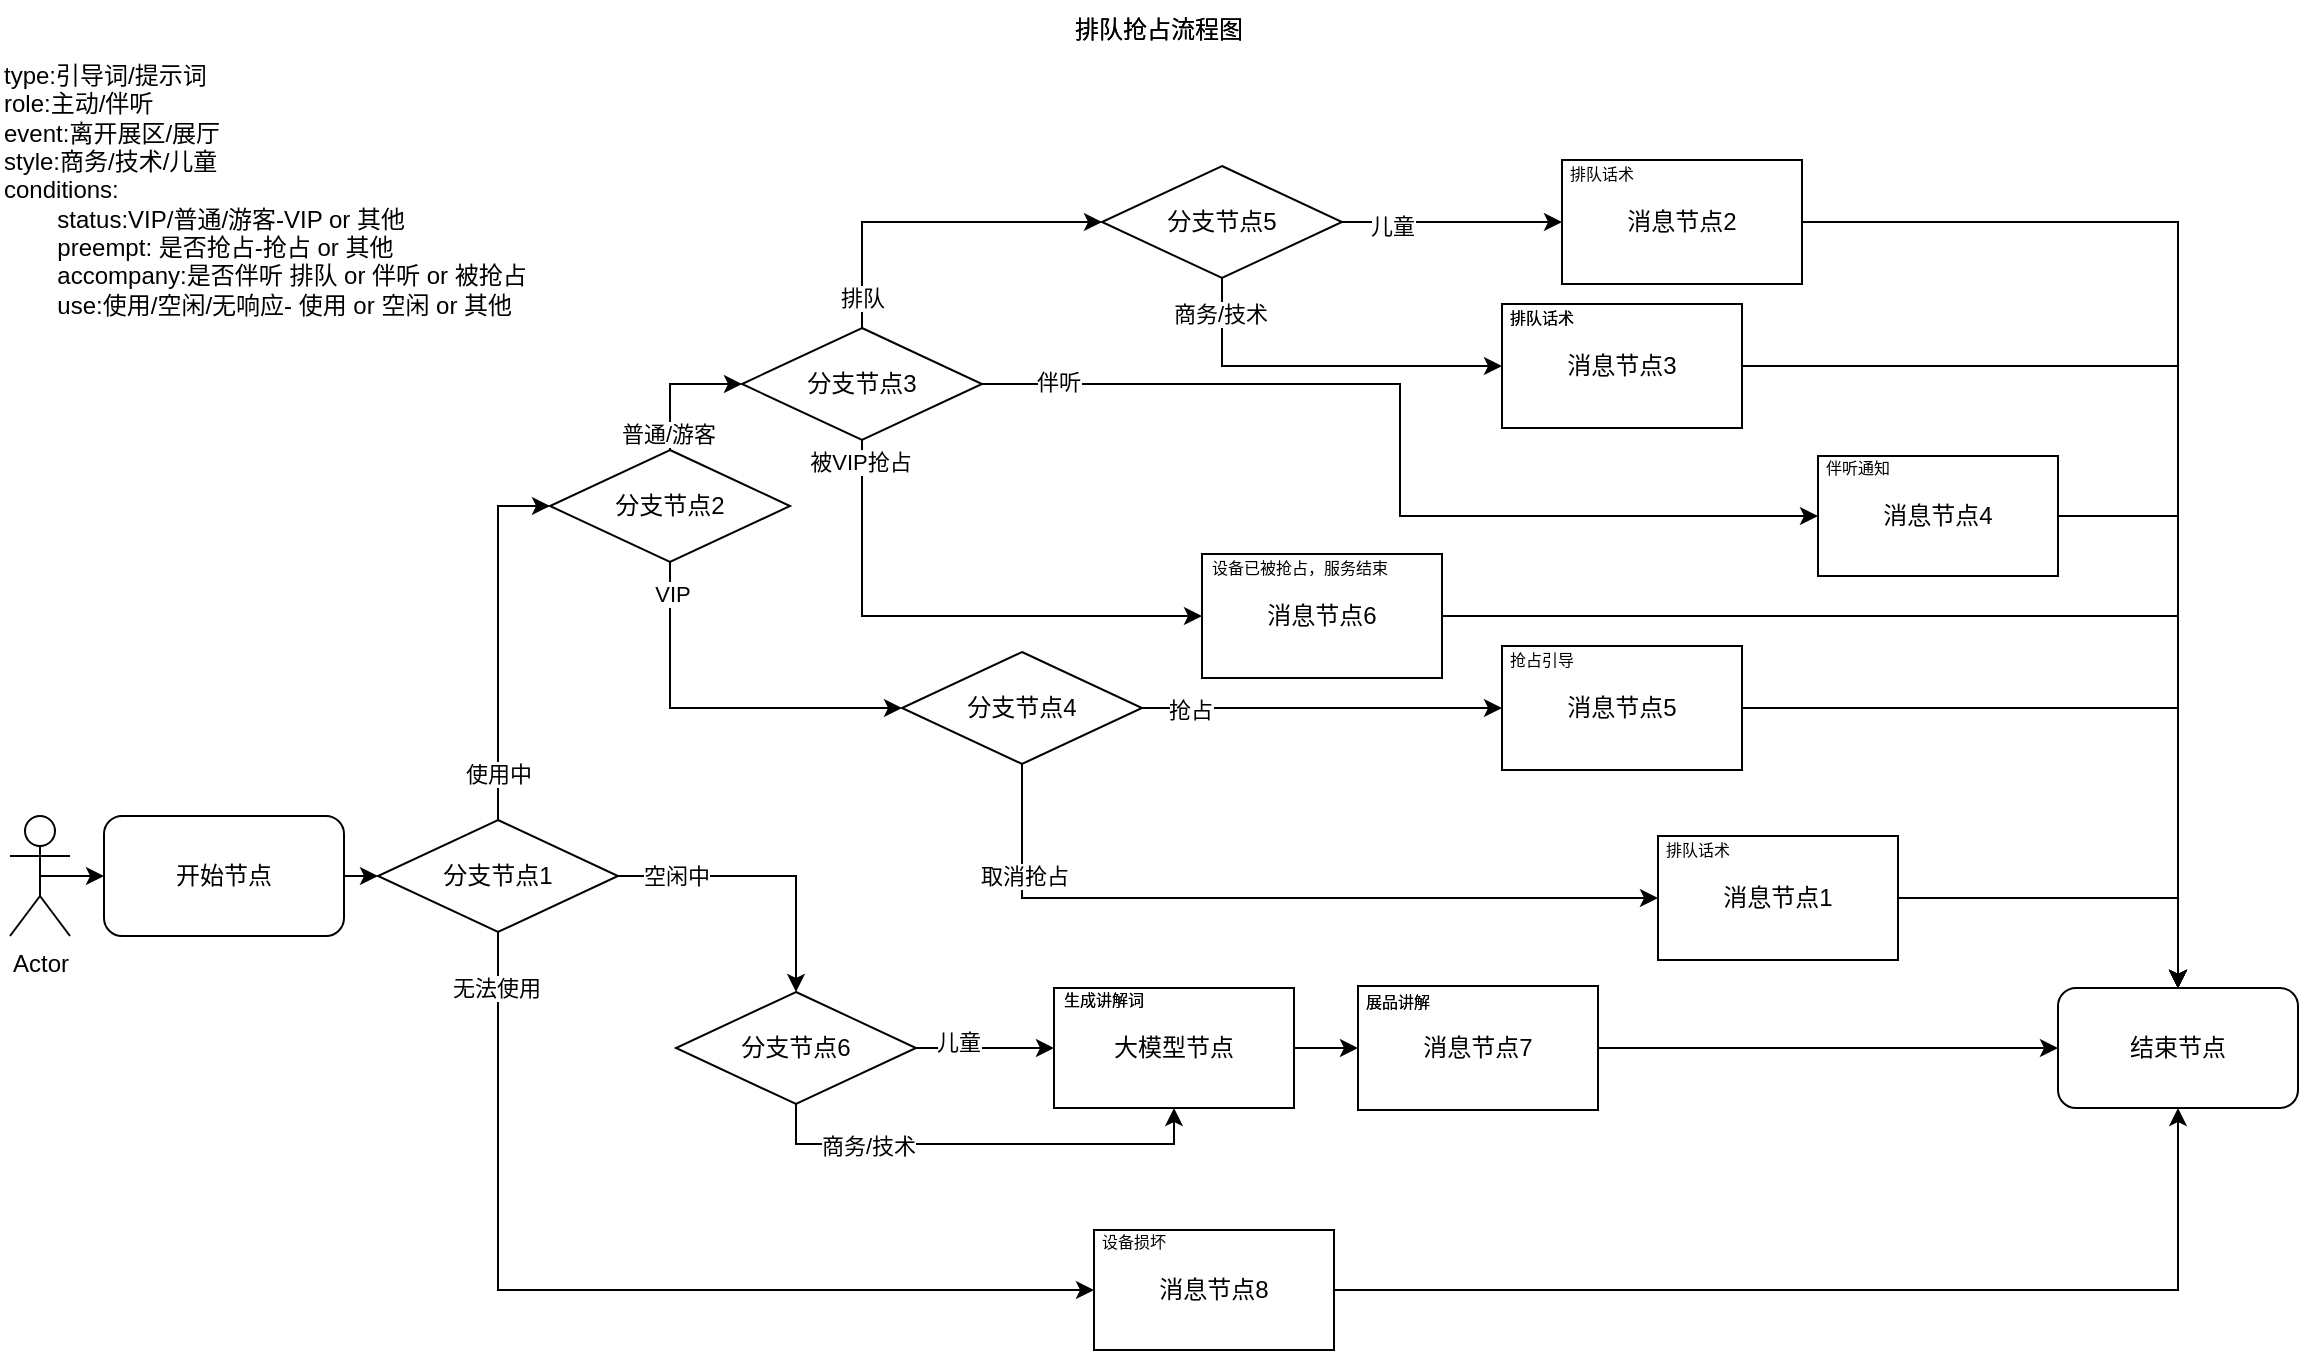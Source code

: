 <mxfile version="26.0.5">
  <diagram name="第 1 页" id="yg1hlzOl9PT2WTQdHVyk">
    <mxGraphModel dx="1302" dy="782" grid="1" gridSize="10" guides="0" tooltips="1" connect="1" arrows="1" fold="1" page="1" pageScale="1" pageWidth="1169" pageHeight="827" math="0" shadow="0">
      <root>
        <object label="" id="0">
          <mxCell />
        </object>
        <mxCell id="1" style="" parent="0" />
        <mxCell id="Mi7K5WG5HpJbJ7n9Mypf-68" value="排队抢占流程图" style="text;html=1;align=center;verticalAlign=middle;whiteSpace=wrap;rounded=0;" parent="1" vertex="1">
          <mxGeometry x="527" width="115" height="30" as="geometry" />
        </mxCell>
        <mxCell id="1wLSgyPM6Hem4SAJeHQH-54" value="排队抢占流程图" style="text;html=1;align=center;verticalAlign=middle;whiteSpace=wrap;rounded=0;" parent="1" vertex="1">
          <mxGeometry x="527" width="115" height="30" as="geometry" />
        </mxCell>
        <mxCell id="Ui3R6bgmoIIFnqbVHPds-1" value="type:引导词/提示词&lt;div&gt;role:主动/伴听&lt;/div&gt;&lt;div&gt;event:离开展区/展厅&lt;/div&gt;&lt;div&gt;style:商务/技术/儿童&lt;br&gt;conditions:&lt;/div&gt;&lt;div&gt;&lt;span style=&quot;white-space: pre;&quot;&gt;&#x9;&lt;/span&gt;status:VIP/普通/游客-VIP or 其他&lt;/div&gt;&lt;div&gt;&lt;span style=&quot;white-space: pre;&quot;&gt;&#x9;&lt;/span&gt;preempt: 是否抢占-抢占 or 其他&lt;/div&gt;&lt;div&gt;&lt;span style=&quot;white-space: pre;&quot;&gt;&#x9;&lt;/span&gt;accompany:是否伴听 排队 or 伴听 or 被抢占&lt;/div&gt;&lt;div&gt;&lt;span style=&quot;white-space: pre;&quot;&gt;&#x9;&lt;/span&gt;use:使用/空闲/无响应- 使用 or 空闲 or 其他&lt;/div&gt;" style="text;html=1;align=left;verticalAlign=middle;resizable=0;points=[];autosize=1;strokeColor=none;fillColor=none;" parent="1" vertex="1">
          <mxGeometry x="5" y="25" width="280" height="140" as="geometry" />
        </mxCell>
        <mxCell id="i1MSV0jCWOu87I4LwM3I-1" style="edgeStyle=orthogonalEdgeStyle;rounded=0;orthogonalLoop=1;jettySize=auto;html=1;exitX=1;exitY=0.5;exitDx=0;exitDy=0;entryX=0;entryY=0.5;entryDx=0;entryDy=0;" edge="1" parent="1" source="i1MSV0jCWOu87I4LwM3I-2" target="i1MSV0jCWOu87I4LwM3I-11">
          <mxGeometry relative="1" as="geometry" />
        </mxCell>
        <mxCell id="i1MSV0jCWOu87I4LwM3I-2" value="开始节点" style="rounded=1;whiteSpace=wrap;html=1;" vertex="1" parent="1">
          <mxGeometry x="57" y="408" width="120" height="60" as="geometry" />
        </mxCell>
        <mxCell id="i1MSV0jCWOu87I4LwM3I-3" style="edgeStyle=orthogonalEdgeStyle;rounded=0;orthogonalLoop=1;jettySize=auto;html=1;exitX=0.5;exitY=0.5;exitDx=0;exitDy=0;exitPerimeter=0;entryX=0;entryY=0.5;entryDx=0;entryDy=0;" edge="1" parent="1" source="i1MSV0jCWOu87I4LwM3I-4" target="i1MSV0jCWOu87I4LwM3I-2">
          <mxGeometry relative="1" as="geometry" />
        </mxCell>
        <mxCell id="i1MSV0jCWOu87I4LwM3I-4" value="Actor" style="shape=umlActor;verticalLabelPosition=bottom;verticalAlign=top;html=1;outlineConnect=0;" vertex="1" parent="1">
          <mxGeometry x="10" y="408" width="30" height="60" as="geometry" />
        </mxCell>
        <mxCell id="i1MSV0jCWOu87I4LwM3I-7" style="edgeStyle=orthogonalEdgeStyle;rounded=0;orthogonalLoop=1;jettySize=auto;html=1;exitX=1;exitY=0.5;exitDx=0;exitDy=0;" edge="1" parent="1" source="i1MSV0jCWOu87I4LwM3I-11" target="i1MSV0jCWOu87I4LwM3I-19">
          <mxGeometry relative="1" as="geometry">
            <mxPoint x="338" y="526" as="sourcePoint" />
          </mxGeometry>
        </mxCell>
        <mxCell id="i1MSV0jCWOu87I4LwM3I-8" value="空闲中" style="edgeLabel;html=1;align=center;verticalAlign=middle;resizable=0;points=[];" vertex="1" connectable="0" parent="i1MSV0jCWOu87I4LwM3I-7">
          <mxGeometry x="-0.541" relative="1" as="geometry">
            <mxPoint x="-5" as="offset" />
          </mxGeometry>
        </mxCell>
        <mxCell id="i1MSV0jCWOu87I4LwM3I-9" value="" style="edgeStyle=orthogonalEdgeStyle;rounded=0;orthogonalLoop=1;jettySize=auto;html=1;entryX=0;entryY=0.5;entryDx=0;entryDy=0;exitX=0.5;exitY=1;exitDx=0;exitDy=0;" edge="1" parent="1" source="i1MSV0jCWOu87I4LwM3I-11" target="i1MSV0jCWOu87I4LwM3I-45">
          <mxGeometry relative="1" as="geometry">
            <mxPoint x="343" y="606" as="targetPoint" />
          </mxGeometry>
        </mxCell>
        <mxCell id="i1MSV0jCWOu87I4LwM3I-10" value="无法使用" style="edgeLabel;html=1;align=center;verticalAlign=middle;resizable=0;points=[];" vertex="1" connectable="0" parent="i1MSV0jCWOu87I4LwM3I-9">
          <mxGeometry x="-0.706" y="-1" relative="1" as="geometry">
            <mxPoint y="-42" as="offset" />
          </mxGeometry>
        </mxCell>
        <mxCell id="i1MSV0jCWOu87I4LwM3I-11" value="分支节点1" style="rhombus;whiteSpace=wrap;html=1;" vertex="1" parent="1">
          <mxGeometry x="194" y="410" width="120" height="56" as="geometry" />
        </mxCell>
        <mxCell id="i1MSV0jCWOu87I4LwM3I-15" style="edgeStyle=orthogonalEdgeStyle;rounded=0;orthogonalLoop=1;jettySize=auto;html=1;exitX=1;exitY=0.5;exitDx=0;exitDy=0;entryX=0;entryY=0.5;entryDx=0;entryDy=0;" edge="1" parent="1" source="i1MSV0jCWOu87I4LwM3I-19" target="i1MSV0jCWOu87I4LwM3I-22">
          <mxGeometry relative="1" as="geometry" />
        </mxCell>
        <mxCell id="i1MSV0jCWOu87I4LwM3I-16" style="edgeStyle=orthogonalEdgeStyle;rounded=0;orthogonalLoop=1;jettySize=auto;html=1;exitX=0.5;exitY=1;exitDx=0;exitDy=0;entryX=0.5;entryY=1;entryDx=0;entryDy=0;" edge="1" parent="1" source="i1MSV0jCWOu87I4LwM3I-19" target="i1MSV0jCWOu87I4LwM3I-22">
          <mxGeometry relative="1" as="geometry" />
        </mxCell>
        <mxCell id="i1MSV0jCWOu87I4LwM3I-17" value="儿童" style="edgeLabel;html=1;align=center;verticalAlign=middle;resizable=0;points=[];" vertex="1" connectable="0" parent="i1MSV0jCWOu87I4LwM3I-16">
          <mxGeometry x="-0.57" y="1" relative="1" as="geometry">
            <mxPoint x="52" y="-50" as="offset" />
          </mxGeometry>
        </mxCell>
        <mxCell id="i1MSV0jCWOu87I4LwM3I-18" value="商务/技术" style="edgeLabel;html=1;align=center;verticalAlign=middle;resizable=0;points=[];" vertex="1" connectable="0" parent="i1MSV0jCWOu87I4LwM3I-16">
          <mxGeometry x="-0.573" y="-1" relative="1" as="geometry">
            <mxPoint x="7" as="offset" />
          </mxGeometry>
        </mxCell>
        <mxCell id="i1MSV0jCWOu87I4LwM3I-19" value="分支节点6" style="rhombus;whiteSpace=wrap;html=1;" vertex="1" parent="1">
          <mxGeometry x="343" y="496" width="120" height="56" as="geometry" />
        </mxCell>
        <mxCell id="i1MSV0jCWOu87I4LwM3I-20" value="结束节点" style="rounded=1;whiteSpace=wrap;html=1;" vertex="1" parent="1">
          <mxGeometry x="1034" y="494" width="120" height="60" as="geometry" />
        </mxCell>
        <mxCell id="i1MSV0jCWOu87I4LwM3I-21" style="edgeStyle=orthogonalEdgeStyle;rounded=0;orthogonalLoop=1;jettySize=auto;html=1;exitX=1;exitY=0.5;exitDx=0;exitDy=0;" edge="1" parent="1" source="i1MSV0jCWOu87I4LwM3I-22" target="i1MSV0jCWOu87I4LwM3I-24">
          <mxGeometry relative="1" as="geometry" />
        </mxCell>
        <mxCell id="i1MSV0jCWOu87I4LwM3I-22" value="大模型节点" style="rounded=0;whiteSpace=wrap;html=1;" vertex="1" parent="1">
          <mxGeometry x="532" y="494" width="120" height="60" as="geometry" />
        </mxCell>
        <mxCell id="i1MSV0jCWOu87I4LwM3I-23" style="edgeStyle=orthogonalEdgeStyle;rounded=0;orthogonalLoop=1;jettySize=auto;html=1;exitX=1;exitY=0.5;exitDx=0;exitDy=0;entryX=0;entryY=0.5;entryDx=0;entryDy=0;" edge="1" parent="1" source="i1MSV0jCWOu87I4LwM3I-24" target="i1MSV0jCWOu87I4LwM3I-20">
          <mxGeometry relative="1" as="geometry" />
        </mxCell>
        <mxCell id="i1MSV0jCWOu87I4LwM3I-24" value="消息节点7" style="rounded=0;whiteSpace=wrap;html=1;" vertex="1" parent="1">
          <mxGeometry x="684" y="493" width="120" height="62" as="geometry" />
        </mxCell>
        <mxCell id="i1MSV0jCWOu87I4LwM3I-29" style="edgeStyle=orthogonalEdgeStyle;rounded=0;orthogonalLoop=1;jettySize=auto;html=1;exitX=0.5;exitY=1;exitDx=0;exitDy=0;entryX=0;entryY=0.5;entryDx=0;entryDy=0;" edge="1" parent="1" source="i1MSV0jCWOu87I4LwM3I-102" target="i1MSV0jCWOu87I4LwM3I-35">
          <mxGeometry relative="1" as="geometry">
            <mxPoint x="644" y="309" as="sourcePoint" />
          </mxGeometry>
        </mxCell>
        <mxCell id="i1MSV0jCWOu87I4LwM3I-113" style="edgeStyle=orthogonalEdgeStyle;rounded=0;orthogonalLoop=1;jettySize=auto;html=1;exitX=1;exitY=0.5;exitDx=0;exitDy=0;entryX=0.5;entryY=0;entryDx=0;entryDy=0;" edge="1" parent="1" source="i1MSV0jCWOu87I4LwM3I-33" target="i1MSV0jCWOu87I4LwM3I-20">
          <mxGeometry relative="1" as="geometry" />
        </mxCell>
        <mxCell id="i1MSV0jCWOu87I4LwM3I-33" value="消息节点5" style="rounded=0;whiteSpace=wrap;html=1;" vertex="1" parent="1">
          <mxGeometry x="756" y="323" width="120" height="62" as="geometry" />
        </mxCell>
        <mxCell id="i1MSV0jCWOu87I4LwM3I-34" style="edgeStyle=orthogonalEdgeStyle;rounded=0;orthogonalLoop=1;jettySize=auto;html=1;exitX=1;exitY=0.5;exitDx=0;exitDy=0;entryX=0.5;entryY=0;entryDx=0;entryDy=0;" edge="1" parent="1" source="i1MSV0jCWOu87I4LwM3I-35" target="i1MSV0jCWOu87I4LwM3I-20">
          <mxGeometry relative="1" as="geometry">
            <mxPoint x="892" y="192" as="targetPoint" />
          </mxGeometry>
        </mxCell>
        <mxCell id="i1MSV0jCWOu87I4LwM3I-35" value="消息节点3" style="rounded=0;whiteSpace=wrap;html=1;" vertex="1" parent="1">
          <mxGeometry x="756" y="152" width="120" height="62" as="geometry" />
        </mxCell>
        <mxCell id="i1MSV0jCWOu87I4LwM3I-36" value="&lt;font style=&quot;font-size: 8px;&quot;&gt;排队话术&lt;/font&gt;" style="text;html=1;align=center;verticalAlign=middle;whiteSpace=wrap;rounded=0;" vertex="1" parent="1">
          <mxGeometry x="756" y="152" width="40" height="12" as="geometry" />
        </mxCell>
        <mxCell id="i1MSV0jCWOu87I4LwM3I-37" value="&lt;font style=&quot;font-size: 8px;&quot;&gt;抢占引导&lt;/font&gt;" style="text;html=1;align=center;verticalAlign=middle;whiteSpace=wrap;rounded=0;" vertex="1" parent="1">
          <mxGeometry x="756" y="323" width="40" height="12" as="geometry" />
        </mxCell>
        <mxCell id="i1MSV0jCWOu87I4LwM3I-38" value="&lt;font style=&quot;font-size: 8px;&quot;&gt;展品讲解&lt;/font&gt;" style="text;html=1;align=center;verticalAlign=middle;whiteSpace=wrap;rounded=0;" vertex="1" parent="1">
          <mxGeometry x="684" y="494" width="40" height="12" as="geometry" />
        </mxCell>
        <mxCell id="i1MSV0jCWOu87I4LwM3I-39" value="&lt;span style=&quot;font-size: 8px;&quot;&gt;生成讲解词&lt;/span&gt;" style="text;html=1;align=center;verticalAlign=middle;whiteSpace=wrap;rounded=0;" vertex="1" parent="1">
          <mxGeometry x="532" y="494" width="50" height="10" as="geometry" />
        </mxCell>
        <mxCell id="i1MSV0jCWOu87I4LwM3I-42" style="edgeStyle=orthogonalEdgeStyle;rounded=0;orthogonalLoop=1;jettySize=auto;html=1;exitX=1;exitY=0.5;exitDx=0;exitDy=0;entryX=0.5;entryY=0;entryDx=0;entryDy=0;" edge="1" parent="1" source="i1MSV0jCWOu87I4LwM3I-43" target="i1MSV0jCWOu87I4LwM3I-20">
          <mxGeometry relative="1" as="geometry">
            <mxPoint x="1184" y="361" as="targetPoint" />
          </mxGeometry>
        </mxCell>
        <mxCell id="i1MSV0jCWOu87I4LwM3I-43" value="消息节点2" style="rounded=0;whiteSpace=wrap;html=1;" vertex="1" parent="1">
          <mxGeometry x="786" y="80" width="120" height="62" as="geometry" />
        </mxCell>
        <mxCell id="i1MSV0jCWOu87I4LwM3I-45" value="消息节点8" style="rounded=0;whiteSpace=wrap;html=1;" vertex="1" parent="1">
          <mxGeometry x="552" y="615" width="120" height="60" as="geometry" />
        </mxCell>
        <mxCell id="i1MSV0jCWOu87I4LwM3I-51" style="edgeStyle=orthogonalEdgeStyle;rounded=0;orthogonalLoop=1;jettySize=auto;html=1;exitX=1;exitY=0.5;exitDx=0;exitDy=0;entryX=0.5;entryY=0;entryDx=0;entryDy=0;" edge="1" parent="1" source="i1MSV0jCWOu87I4LwM3I-52" target="i1MSV0jCWOu87I4LwM3I-20">
          <mxGeometry relative="1" as="geometry" />
        </mxCell>
        <mxCell id="i1MSV0jCWOu87I4LwM3I-52" value="消息节点6" style="rounded=0;whiteSpace=wrap;html=1;" vertex="1" parent="1">
          <mxGeometry x="606" y="277" width="120" height="62" as="geometry" />
        </mxCell>
        <mxCell id="i1MSV0jCWOu87I4LwM3I-53" value="&lt;font style=&quot;font-size: 8px;&quot;&gt;设备已被抢占，服务结束&lt;/font&gt;" style="text;html=1;align=center;verticalAlign=middle;whiteSpace=wrap;rounded=0;" vertex="1" parent="1">
          <mxGeometry x="606" y="277" width="98" height="12" as="geometry" />
        </mxCell>
        <mxCell id="i1MSV0jCWOu87I4LwM3I-61" value="&lt;font style=&quot;font-size: 8px;&quot;&gt;排队话术&lt;/font&gt;" style="text;html=1;align=center;verticalAlign=middle;whiteSpace=wrap;rounded=0;" vertex="1" parent="1">
          <mxGeometry x="756" y="152" width="40" height="12" as="geometry" />
        </mxCell>
        <mxCell id="i1MSV0jCWOu87I4LwM3I-62" value="&lt;font style=&quot;font-size: 8px;&quot;&gt;展品讲解&lt;/font&gt;" style="text;html=1;align=center;verticalAlign=middle;whiteSpace=wrap;rounded=0;" vertex="1" parent="1">
          <mxGeometry x="684" y="494" width="40" height="12" as="geometry" />
        </mxCell>
        <mxCell id="i1MSV0jCWOu87I4LwM3I-63" value="&lt;span style=&quot;font-size: 8px;&quot;&gt;生成讲解词&lt;/span&gt;" style="text;html=1;align=center;verticalAlign=middle;whiteSpace=wrap;rounded=0;" vertex="1" parent="1">
          <mxGeometry x="532" y="494" width="50" height="10" as="geometry" />
        </mxCell>
        <mxCell id="i1MSV0jCWOu87I4LwM3I-64" value="&lt;font style=&quot;font-size: 8px;&quot;&gt;排队话术&lt;/font&gt;" style="text;html=1;align=center;verticalAlign=middle;whiteSpace=wrap;rounded=0;" vertex="1" parent="1">
          <mxGeometry x="786" y="80" width="40" height="12" as="geometry" />
        </mxCell>
        <mxCell id="i1MSV0jCWOu87I4LwM3I-65" style="edgeStyle=orthogonalEdgeStyle;rounded=0;orthogonalLoop=1;jettySize=auto;html=1;exitX=1;exitY=0.5;exitDx=0;exitDy=0;entryX=0.5;entryY=1;entryDx=0;entryDy=0;" edge="1" parent="1" source="i1MSV0jCWOu87I4LwM3I-45" target="i1MSV0jCWOu87I4LwM3I-20">
          <mxGeometry relative="1" as="geometry">
            <mxPoint x="672" y="663" as="sourcePoint" />
          </mxGeometry>
        </mxCell>
        <mxCell id="i1MSV0jCWOu87I4LwM3I-66" value="&lt;font style=&quot;font-size: 8px;&quot;&gt;设备损坏&lt;/font&gt;" style="text;html=1;align=center;verticalAlign=middle;whiteSpace=wrap;rounded=0;" vertex="1" parent="1">
          <mxGeometry x="552" y="615" width="40" height="10" as="geometry" />
        </mxCell>
        <mxCell id="i1MSV0jCWOu87I4LwM3I-105" style="edgeStyle=orthogonalEdgeStyle;rounded=0;orthogonalLoop=1;jettySize=auto;html=1;exitX=1;exitY=0.5;exitDx=0;exitDy=0;entryX=0.5;entryY=0;entryDx=0;entryDy=0;" edge="1" parent="1" source="i1MSV0jCWOu87I4LwM3I-72" target="i1MSV0jCWOu87I4LwM3I-20">
          <mxGeometry relative="1" as="geometry">
            <mxPoint x="1094" y="483" as="targetPoint" />
          </mxGeometry>
        </mxCell>
        <mxCell id="i1MSV0jCWOu87I4LwM3I-72" value="消息节点4" style="rounded=0;whiteSpace=wrap;html=1;" vertex="1" parent="1">
          <mxGeometry x="914" y="228" width="120" height="60" as="geometry" />
        </mxCell>
        <mxCell id="i1MSV0jCWOu87I4LwM3I-73" value="&lt;font style=&quot;font-size: 8px;&quot;&gt;伴听通知&lt;/font&gt;" style="text;html=1;align=center;verticalAlign=middle;whiteSpace=wrap;rounded=0;" vertex="1" parent="1">
          <mxGeometry x="914" y="227" width="40" height="12" as="geometry" />
        </mxCell>
        <mxCell id="i1MSV0jCWOu87I4LwM3I-78" value="" style="edgeStyle=orthogonalEdgeStyle;rounded=0;orthogonalLoop=1;jettySize=auto;html=1;exitX=0.5;exitY=0;exitDx=0;exitDy=0;entryX=0;entryY=0.5;entryDx=0;entryDy=0;" edge="1" parent="1" source="i1MSV0jCWOu87I4LwM3I-11" target="i1MSV0jCWOu87I4LwM3I-60">
          <mxGeometry relative="1" as="geometry">
            <mxPoint x="278" y="399" as="sourcePoint" />
            <mxPoint x="343" y="239" as="targetPoint" />
          </mxGeometry>
        </mxCell>
        <mxCell id="i1MSV0jCWOu87I4LwM3I-79" value="使用中" style="edgeLabel;html=1;align=center;verticalAlign=middle;resizable=0;points=[];" vertex="1" connectable="0" parent="i1MSV0jCWOu87I4LwM3I-78">
          <mxGeometry x="-0.75" relative="1" as="geometry">
            <mxPoint as="offset" />
          </mxGeometry>
        </mxCell>
        <mxCell id="i1MSV0jCWOu87I4LwM3I-91" style="edgeStyle=orthogonalEdgeStyle;rounded=0;orthogonalLoop=1;jettySize=auto;html=1;exitX=0.5;exitY=0;exitDx=0;exitDy=0;entryX=0;entryY=0.5;entryDx=0;entryDy=0;" edge="1" parent="1" source="i1MSV0jCWOu87I4LwM3I-60" target="i1MSV0jCWOu87I4LwM3I-95">
          <mxGeometry relative="1" as="geometry">
            <mxPoint x="416" y="180" as="targetPoint" />
          </mxGeometry>
        </mxCell>
        <mxCell id="i1MSV0jCWOu87I4LwM3I-92" style="edgeStyle=orthogonalEdgeStyle;rounded=0;orthogonalLoop=1;jettySize=auto;html=1;exitX=0.5;exitY=1;exitDx=0;exitDy=0;entryX=0;entryY=0.5;entryDx=0;entryDy=0;" edge="1" parent="1" source="i1MSV0jCWOu87I4LwM3I-60" target="i1MSV0jCWOu87I4LwM3I-101">
          <mxGeometry relative="1" as="geometry">
            <mxPoint x="476" y="333" as="targetPoint" />
          </mxGeometry>
        </mxCell>
        <mxCell id="i1MSV0jCWOu87I4LwM3I-94" value="VIP" style="edgeLabel;html=1;align=center;verticalAlign=middle;resizable=0;points=[];" vertex="1" connectable="0" parent="i1MSV0jCWOu87I4LwM3I-92">
          <mxGeometry x="-0.911" relative="1" as="geometry">
            <mxPoint x="1" y="7" as="offset" />
          </mxGeometry>
        </mxCell>
        <mxCell id="i1MSV0jCWOu87I4LwM3I-100" value="普通/游客" style="edgeLabel;html=1;align=center;verticalAlign=middle;resizable=0;points=[];" vertex="1" connectable="0" parent="i1MSV0jCWOu87I4LwM3I-92">
          <mxGeometry x="-0.837" y="-1" relative="1" as="geometry">
            <mxPoint y="-80" as="offset" />
          </mxGeometry>
        </mxCell>
        <mxCell id="i1MSV0jCWOu87I4LwM3I-60" value="分支节点2" style="rhombus;whiteSpace=wrap;html=1;" vertex="1" parent="1">
          <mxGeometry x="280" y="225" width="120" height="56" as="geometry" />
        </mxCell>
        <mxCell id="i1MSV0jCWOu87I4LwM3I-96" style="edgeStyle=orthogonalEdgeStyle;rounded=0;orthogonalLoop=1;jettySize=auto;html=1;exitX=0.5;exitY=0;exitDx=0;exitDy=0;entryX=0;entryY=0.5;entryDx=0;entryDy=0;" edge="1" parent="1" source="i1MSV0jCWOu87I4LwM3I-95" target="i1MSV0jCWOu87I4LwM3I-102">
          <mxGeometry relative="1" as="geometry">
            <mxPoint x="546" y="43" as="targetPoint" />
          </mxGeometry>
        </mxCell>
        <mxCell id="i1MSV0jCWOu87I4LwM3I-98" value="排队" style="edgeLabel;html=1;align=center;verticalAlign=middle;resizable=0;points=[];" vertex="1" connectable="0" parent="i1MSV0jCWOu87I4LwM3I-96">
          <mxGeometry x="-0.819" relative="1" as="geometry">
            <mxPoint as="offset" />
          </mxGeometry>
        </mxCell>
        <mxCell id="i1MSV0jCWOu87I4LwM3I-97" style="edgeStyle=orthogonalEdgeStyle;rounded=0;orthogonalLoop=1;jettySize=auto;html=1;exitX=1;exitY=0.5;exitDx=0;exitDy=0;entryX=0;entryY=0.5;entryDx=0;entryDy=0;" edge="1" parent="1" source="i1MSV0jCWOu87I4LwM3I-95" target="i1MSV0jCWOu87I4LwM3I-72">
          <mxGeometry relative="1" as="geometry">
            <mxPoint x="586" y="273" as="targetPoint" />
          </mxGeometry>
        </mxCell>
        <mxCell id="i1MSV0jCWOu87I4LwM3I-99" value="伴听" style="edgeLabel;html=1;align=center;verticalAlign=middle;resizable=0;points=[];" vertex="1" connectable="0" parent="i1MSV0jCWOu87I4LwM3I-97">
          <mxGeometry x="-0.845" y="1" relative="1" as="geometry">
            <mxPoint as="offset" />
          </mxGeometry>
        </mxCell>
        <mxCell id="i1MSV0jCWOu87I4LwM3I-108" style="edgeStyle=orthogonalEdgeStyle;rounded=0;orthogonalLoop=1;jettySize=auto;html=1;exitX=0.5;exitY=1;exitDx=0;exitDy=0;entryX=0;entryY=0.5;entryDx=0;entryDy=0;" edge="1" parent="1" source="i1MSV0jCWOu87I4LwM3I-95" target="i1MSV0jCWOu87I4LwM3I-52">
          <mxGeometry relative="1" as="geometry" />
        </mxCell>
        <mxCell id="i1MSV0jCWOu87I4LwM3I-109" value="被VIP抢占" style="edgeLabel;html=1;align=center;verticalAlign=middle;resizable=0;points=[];" vertex="1" connectable="0" parent="i1MSV0jCWOu87I4LwM3I-108">
          <mxGeometry x="-0.919" y="-1" relative="1" as="geometry">
            <mxPoint as="offset" />
          </mxGeometry>
        </mxCell>
        <mxCell id="i1MSV0jCWOu87I4LwM3I-95" value="分支节点3" style="rhombus;whiteSpace=wrap;html=1;" vertex="1" parent="1">
          <mxGeometry x="376" y="164" width="120" height="56" as="geometry" />
        </mxCell>
        <mxCell id="i1MSV0jCWOu87I4LwM3I-106" style="edgeStyle=orthogonalEdgeStyle;rounded=0;orthogonalLoop=1;jettySize=auto;html=1;exitX=1;exitY=0.5;exitDx=0;exitDy=0;" edge="1" parent="1" source="i1MSV0jCWOu87I4LwM3I-101" target="i1MSV0jCWOu87I4LwM3I-33">
          <mxGeometry relative="1" as="geometry" />
        </mxCell>
        <mxCell id="i1MSV0jCWOu87I4LwM3I-114" value="抢占" style="edgeLabel;html=1;align=center;verticalAlign=middle;resizable=0;points=[];" vertex="1" connectable="0" parent="i1MSV0jCWOu87I4LwM3I-106">
          <mxGeometry x="-0.737" y="-1" relative="1" as="geometry">
            <mxPoint as="offset" />
          </mxGeometry>
        </mxCell>
        <mxCell id="i1MSV0jCWOu87I4LwM3I-111" style="edgeStyle=orthogonalEdgeStyle;rounded=0;orthogonalLoop=1;jettySize=auto;html=1;exitX=0.5;exitY=1;exitDx=0;exitDy=0;entryX=0;entryY=0.5;entryDx=0;entryDy=0;" edge="1" parent="1" source="i1MSV0jCWOu87I4LwM3I-101" target="i1MSV0jCWOu87I4LwM3I-110">
          <mxGeometry relative="1" as="geometry">
            <mxPoint x="454" y="420.0" as="sourcePoint" />
          </mxGeometry>
        </mxCell>
        <mxCell id="i1MSV0jCWOu87I4LwM3I-115" value="取消抢占" style="edgeLabel;html=1;align=center;verticalAlign=middle;resizable=0;points=[];" vertex="1" connectable="0" parent="i1MSV0jCWOu87I4LwM3I-111">
          <mxGeometry x="-0.71" y="1" relative="1" as="geometry">
            <mxPoint as="offset" />
          </mxGeometry>
        </mxCell>
        <mxCell id="i1MSV0jCWOu87I4LwM3I-101" value="分支节点4" style="rhombus;whiteSpace=wrap;html=1;" vertex="1" parent="1">
          <mxGeometry x="456" y="326" width="120" height="56" as="geometry" />
        </mxCell>
        <mxCell id="i1MSV0jCWOu87I4LwM3I-103" value="" style="edgeStyle=orthogonalEdgeStyle;rounded=0;orthogonalLoop=1;jettySize=auto;html=1;entryX=0;entryY=0.5;entryDx=0;entryDy=0;" edge="1" parent="1" source="i1MSV0jCWOu87I4LwM3I-102" target="i1MSV0jCWOu87I4LwM3I-43">
          <mxGeometry relative="1" as="geometry" />
        </mxCell>
        <mxCell id="i1MSV0jCWOu87I4LwM3I-117" value="商务/技术" style="edgeLabel;html=1;align=center;verticalAlign=middle;resizable=0;points=[];" vertex="1" connectable="0" parent="i1MSV0jCWOu87I4LwM3I-103">
          <mxGeometry x="-0.646" y="-1" relative="1" as="geometry">
            <mxPoint x="-81" y="45" as="offset" />
          </mxGeometry>
        </mxCell>
        <mxCell id="i1MSV0jCWOu87I4LwM3I-118" value="儿童" style="edgeLabel;html=1;align=center;verticalAlign=middle;resizable=0;points=[];" vertex="1" connectable="0" parent="i1MSV0jCWOu87I4LwM3I-103">
          <mxGeometry x="-0.556" y="-2" relative="1" as="geometry">
            <mxPoint as="offset" />
          </mxGeometry>
        </mxCell>
        <mxCell id="i1MSV0jCWOu87I4LwM3I-102" value="分支节点5" style="rhombus;whiteSpace=wrap;html=1;" vertex="1" parent="1">
          <mxGeometry x="556" y="83" width="120" height="56" as="geometry" />
        </mxCell>
        <mxCell id="i1MSV0jCWOu87I4LwM3I-112" style="edgeStyle=orthogonalEdgeStyle;rounded=0;orthogonalLoop=1;jettySize=auto;html=1;exitX=1;exitY=0.5;exitDx=0;exitDy=0;entryX=0.5;entryY=0;entryDx=0;entryDy=0;" edge="1" parent="1" source="i1MSV0jCWOu87I4LwM3I-110" target="i1MSV0jCWOu87I4LwM3I-20">
          <mxGeometry relative="1" as="geometry" />
        </mxCell>
        <mxCell id="i1MSV0jCWOu87I4LwM3I-110" value="消息节点1" style="rounded=0;whiteSpace=wrap;html=1;" vertex="1" parent="1">
          <mxGeometry x="834" y="418" width="120" height="62" as="geometry" />
        </mxCell>
        <mxCell id="i1MSV0jCWOu87I4LwM3I-116" value="&lt;font style=&quot;font-size: 8px;&quot;&gt;排队话术&lt;/font&gt;" style="text;html=1;align=center;verticalAlign=middle;whiteSpace=wrap;rounded=0;" vertex="1" parent="1">
          <mxGeometry x="834" y="418" width="40" height="12" as="geometry" />
        </mxCell>
      </root>
    </mxGraphModel>
  </diagram>
</mxfile>
